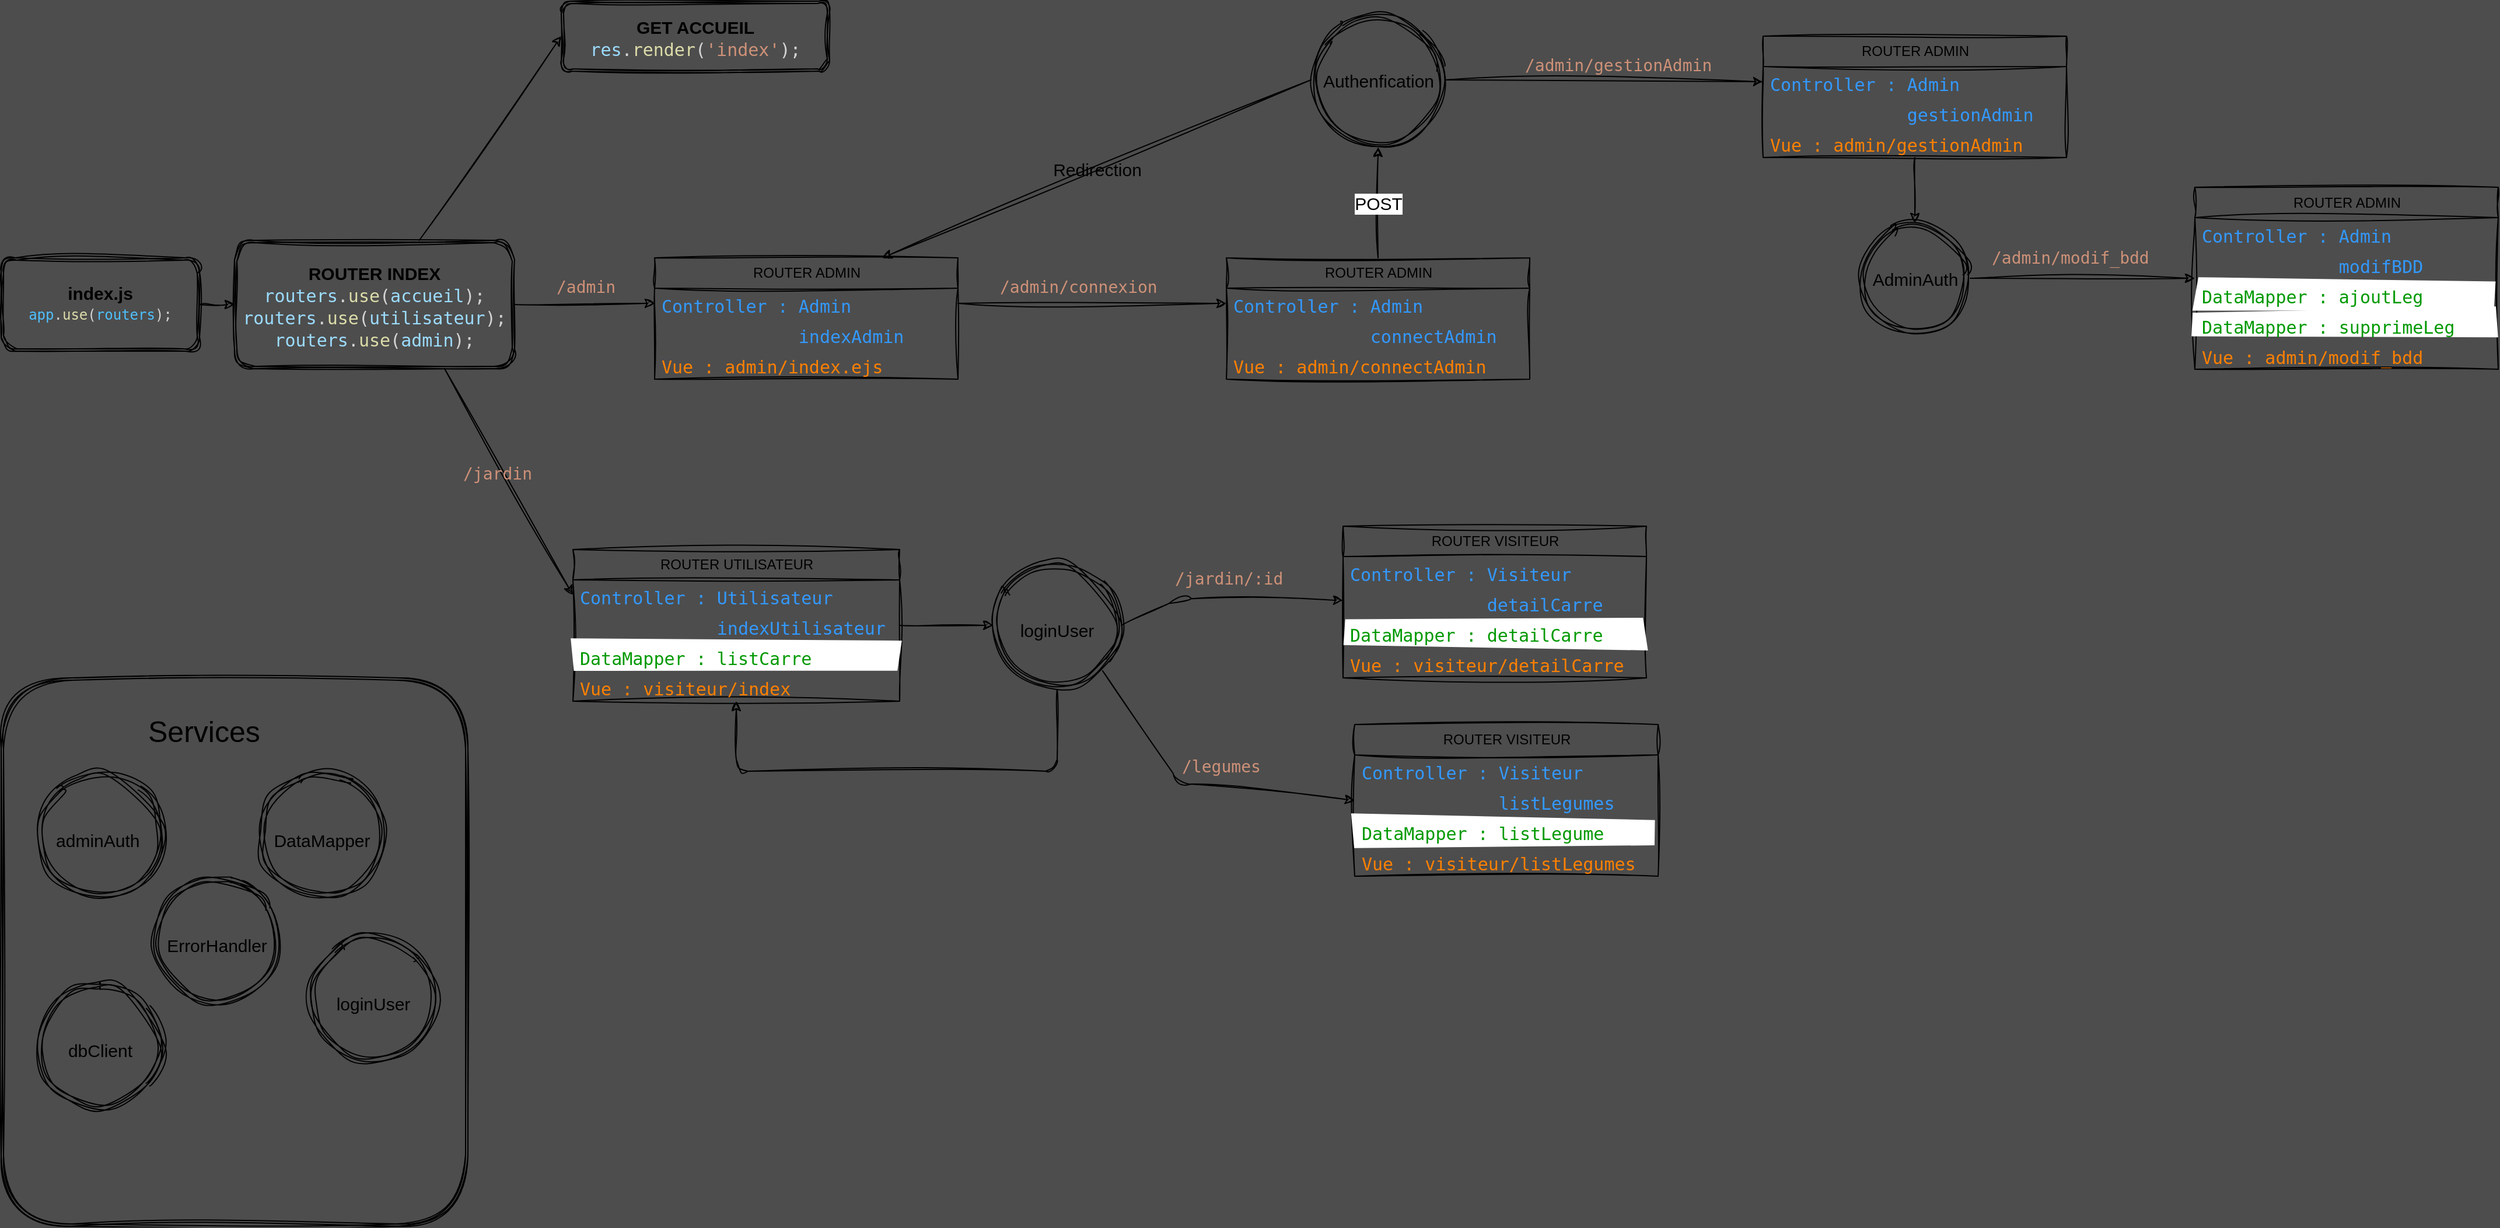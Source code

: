 <mxfile>
    <diagram id="4n1vWl9rmutB6p-SJHLe" name="Page-1">
        <mxGraphModel dx="1169" dy="461" grid="1" gridSize="10" guides="1" tooltips="1" connect="1" arrows="1" fold="1" page="1" pageScale="1" pageWidth="827" pageHeight="1169" background="#4D4D4D" math="0" shadow="0">
            <root>
                <mxCell id="0"/>
                <mxCell id="1" parent="0"/>
                <mxCell id="2" value="&lt;font size=&quot;1&quot; style=&quot;&quot;&gt;&lt;b style=&quot;font-size: 15px;&quot;&gt;index.js&lt;/b&gt;&lt;/font&gt;&lt;br&gt;&lt;div style=&quot;color: rgb(212, 212, 212); font-family: &amp;quot;Droid Sans Mono&amp;quot;, &amp;quot;monospace&amp;quot;, monospace; line-height: 19px;&quot;&gt;&lt;span style=&quot;color: #4fc1ff;&quot;&gt;app&lt;/span&gt;.&lt;span style=&quot;color: #dcdcaa;&quot;&gt;use&lt;/span&gt;(&lt;span style=&quot;color: #4fc1ff;&quot;&gt;routers&lt;/span&gt;);&lt;/div&gt;" style="shape=ext;double=1;rounded=1;whiteSpace=wrap;html=1;sketch=1;curveFitting=1;jiggle=2;fillColor=none;labelBackgroundColor=none;" parent="1" vertex="1">
                    <mxGeometry x="40" y="280" width="170" height="80" as="geometry"/>
                </mxCell>
                <mxCell id="26" style="edgeStyle=none;html=1;entryX=0;entryY=0.5;entryDx=0;entryDy=0;fontSize=15;sketch=1;curveFitting=1;jiggle=2;" parent="1" source="3" target="5" edge="1">
                    <mxGeometry relative="1" as="geometry"/>
                </mxCell>
                <mxCell id="3" value="&lt;b style=&quot;font-size: 15px;&quot;&gt;&lt;font style=&quot;font-size: 15px;&quot;&gt;ROUTER INDEX&lt;br&gt;&lt;/font&gt;&lt;/b&gt;&lt;div style=&quot;color: rgb(212, 212, 212); font-family: &amp;quot;Droid Sans Mono&amp;quot;, &amp;quot;monospace&amp;quot;, monospace; line-height: 19px; font-size: 15px;&quot;&gt;&lt;div style=&quot;&quot;&gt;&lt;font style=&quot;font-size: 15px;&quot;&gt;&lt;span style=&quot;color: #9cdcfe;&quot;&gt;routers&lt;/span&gt;.&lt;span style=&quot;color: #dcdcaa;&quot;&gt;use&lt;/span&gt;(&lt;span style=&quot;color: #9cdcfe;&quot;&gt;accueil&lt;/span&gt;);&lt;/font&gt;&lt;/div&gt;&lt;div style=&quot;&quot;&gt;&lt;font style=&quot;font-size: 15px;&quot;&gt;&lt;span style=&quot;color: #9cdcfe;&quot;&gt;routers&lt;/span&gt;.&lt;span style=&quot;color: #dcdcaa;&quot;&gt;use&lt;/span&gt;(&lt;span style=&quot;color: #9cdcfe;&quot;&gt;utilisateur&lt;/span&gt;);&lt;/font&gt;&lt;/div&gt;&lt;div style=&quot;&quot;&gt;&lt;font style=&quot;font-size: 15px;&quot;&gt;&lt;span style=&quot;color: rgb(156, 220, 254);&quot;&gt;routers&lt;/span&gt;.&lt;span style=&quot;color: rgb(220, 220, 170);&quot;&gt;use&lt;/span&gt;(&lt;span style=&quot;color: rgb(156, 220, 254);&quot;&gt;admin&lt;/span&gt;);&lt;/font&gt;&lt;/div&gt;&lt;/div&gt;" style="shape=ext;double=1;rounded=1;whiteSpace=wrap;html=1;fontSize=20;sketch=1;curveFitting=1;jiggle=2;fillColor=none;labelBackgroundColor=none;" parent="1" vertex="1">
                    <mxGeometry x="240" y="265" width="240" height="110" as="geometry"/>
                </mxCell>
                <mxCell id="5" value="&lt;b style=&quot;font-size: 15px;&quot;&gt;&lt;font style=&quot;font-size: 15px;&quot;&gt;GET ACCUEIL&lt;br&gt;&lt;/font&gt;&lt;/b&gt;&lt;div style=&quot;color: rgb(212, 212, 212); font-family: &amp;quot;Droid Sans Mono&amp;quot;, &amp;quot;monospace&amp;quot;, monospace; line-height: 19px; font-size: 15px;&quot;&gt;&lt;div style=&quot;line-height: 19px;&quot;&gt;&lt;div style=&quot;&quot;&gt;&lt;span style=&quot;color: rgb(156, 220, 254);&quot;&gt;res&lt;/span&gt;.&lt;span style=&quot;color: rgb(220, 220, 170);&quot;&gt;render&lt;/span&gt;(&lt;span style=&quot;color: rgb(206, 145, 120);&quot;&gt;'index'&lt;/span&gt;);&lt;/div&gt;&lt;/div&gt;&lt;/div&gt;" style="shape=ext;double=1;rounded=1;whiteSpace=wrap;html=1;fontSize=20;sketch=1;curveFitting=1;jiggle=2;fillColor=none;labelBackgroundColor=none;" parent="1" vertex="1">
                    <mxGeometry x="520" y="60" width="230" height="60" as="geometry"/>
                </mxCell>
                <mxCell id="24" value="" style="endArrow=classic;html=1;fontSize=15;exitX=1;exitY=0.5;exitDx=0;exitDy=0;entryX=0;entryY=0.5;entryDx=0;entryDy=0;sketch=1;curveFitting=1;jiggle=2;" parent="1" source="2" target="3" edge="1">
                    <mxGeometry width="50" height="50" relative="1" as="geometry">
                        <mxPoint x="490" y="360" as="sourcePoint"/>
                        <mxPoint x="290" y="320" as="targetPoint"/>
                    </mxGeometry>
                </mxCell>
                <mxCell id="25" value="" style="endArrow=classic;html=1;fontSize=15;entryX=0;entryY=0.5;entryDx=0;entryDy=0;exitX=1;exitY=0.5;exitDx=0;exitDy=0;sketch=1;curveFitting=1;jiggle=2;" parent="1" source="3" target="55" edge="1">
                    <mxGeometry width="50" height="50" relative="1" as="geometry">
                        <mxPoint x="490" y="360" as="sourcePoint"/>
                        <mxPoint x="640" y="320" as="targetPoint"/>
                    </mxGeometry>
                </mxCell>
                <mxCell id="27" value="" style="endArrow=classic;html=1;fontSize=15;entryX=0;entryY=0.5;entryDx=0;entryDy=0;exitX=0.75;exitY=1;exitDx=0;exitDy=0;sketch=1;curveFitting=1;jiggle=2;" parent="1" source="3" target="68" edge="1">
                    <mxGeometry width="50" height="50" relative="1" as="geometry">
                        <mxPoint x="490" y="360" as="sourcePoint"/>
                        <mxPoint x="561" y="570" as="targetPoint"/>
                    </mxGeometry>
                </mxCell>
                <mxCell id="29" value="" style="endArrow=classic;html=1;fontSize=15;exitX=1;exitY=0.5;exitDx=0;exitDy=0;entryX=0;entryY=0.5;entryDx=0;entryDy=0;sketch=1;curveFitting=1;jiggle=2;" parent="1" source="55" target="60" edge="1">
                    <mxGeometry width="50" height="50" relative="1" as="geometry">
                        <mxPoint x="880" y="318.95" as="sourcePoint"/>
                        <mxPoint x="1080" y="318.95" as="targetPoint"/>
                    </mxGeometry>
                </mxCell>
                <mxCell id="31" value="Authenfication" style="ellipse;shape=doubleEllipse;whiteSpace=wrap;html=1;aspect=fixed;rounded=0;shadow=0;sketch=1;fontSize=15;fillColor=none;curveFitting=1;jiggle=2;" parent="1" vertex="1">
                    <mxGeometry x="1162.5" y="70" width="115" height="115" as="geometry"/>
                </mxCell>
                <mxCell id="33" value="" style="endArrow=classic;html=1;fontSize=15;entryX=0.5;entryY=1;entryDx=0;entryDy=0;exitX=0.5;exitY=0;exitDx=0;exitDy=0;sketch=1;curveFitting=1;jiggle=2;" parent="1" source="59" target="31" edge="1">
                    <mxGeometry relative="1" as="geometry">
                        <mxPoint x="1260" y="250" as="sourcePoint"/>
                        <mxPoint x="1570" y="230" as="targetPoint"/>
                    </mxGeometry>
                </mxCell>
                <mxCell id="34" value="POST" style="edgeLabel;resizable=0;html=1;align=center;verticalAlign=middle;rounded=0;shadow=0;sketch=1;fontSize=15;fillColor=none;curveFitting=1;jiggle=2;" parent="33" connectable="0" vertex="1">
                    <mxGeometry relative="1" as="geometry"/>
                </mxCell>
                <mxCell id="37" value="" style="endArrow=classic;html=1;fontSize=15;entryX=0.75;entryY=0;entryDx=0;entryDy=0;exitX=0;exitY=0.5;exitDx=0;exitDy=0;sketch=1;curveFitting=1;jiggle=2;" parent="1" source="31" target="54" edge="1">
                    <mxGeometry relative="1" as="geometry">
                        <mxPoint x="1562.5" y="112.5" as="sourcePoint"/>
                        <mxPoint x="820" y="265" as="targetPoint"/>
                        <Array as="points"/>
                    </mxGeometry>
                </mxCell>
                <mxCell id="38" value="Redirection" style="edgeLabel;resizable=0;html=1;align=center;verticalAlign=middle;rounded=0;shadow=0;sketch=1;fontSize=15;fillColor=none;curveFitting=1;jiggle=2;labelBackgroundColor=none;" parent="37" connectable="0" vertex="1">
                    <mxGeometry relative="1" as="geometry"/>
                </mxCell>
                <mxCell id="39" value="" style="shape=ext;double=1;rounded=1;whiteSpace=wrap;html=1;shadow=0;sketch=1;fontSize=15;fillColor=none;curveFitting=1;jiggle=2;" parent="1" vertex="1">
                    <mxGeometry x="40" y="640" width="400" height="470" as="geometry"/>
                </mxCell>
                <mxCell id="40" value="&lt;font style=&quot;font-size: 25px;&quot;&gt;Services&lt;/font&gt;" style="text;strokeColor=none;fillColor=none;align=left;verticalAlign=middle;spacingLeft=4;spacingRight=4;overflow=hidden;points=[[0,0.5],[1,0.5]];portConstraint=eastwest;rotatable=0;whiteSpace=wrap;html=1;rounded=0;shadow=0;sketch=1;fontSize=15;curveFitting=1;jiggle=2;" parent="1" vertex="1">
                    <mxGeometry x="160" y="660" width="160" height="50" as="geometry"/>
                </mxCell>
                <mxCell id="41" value="&lt;font style=&quot;font-size: 15px;&quot;&gt;adminAuth&amp;nbsp;&lt;/font&gt;" style="ellipse;shape=doubleEllipse;whiteSpace=wrap;html=1;aspect=fixed;rounded=0;shadow=0;sketch=1;fontSize=25;fillColor=none;curveFitting=1;jiggle=2;" parent="1" vertex="1">
                    <mxGeometry x="70" y="720" width="110" height="110" as="geometry"/>
                </mxCell>
                <mxCell id="43" value="" style="endArrow=classic;html=1;fontSize=15;exitX=1;exitY=0.5;exitDx=0;exitDy=0;entryX=0;entryY=0.5;entryDx=0;entryDy=0;sketch=1;curveFitting=1;jiggle=2;" parent="1" source="31" target="64" edge="1">
                    <mxGeometry width="50" height="50" relative="1" as="geometry">
                        <mxPoint x="1880" y="210" as="sourcePoint"/>
                        <mxPoint x="1550" y="127.5" as="targetPoint"/>
                    </mxGeometry>
                </mxCell>
                <mxCell id="46" value="&lt;div style=&quot;color: rgb(212, 212, 212); font-family: &amp;quot;Droid Sans Mono&amp;quot;, &amp;quot;monospace&amp;quot;, monospace; font-size: 14px; line-height: 19px;&quot;&gt;&lt;span style=&quot;color: #ce9178;&quot;&gt;/jardin/:id&lt;/span&gt;&lt;/div&gt;" style="text;strokeColor=none;fillColor=none;align=left;verticalAlign=middle;spacingLeft=4;spacingRight=4;overflow=hidden;points=[[0,0.5],[1,0.5]];portConstraint=eastwest;rotatable=0;whiteSpace=wrap;html=1;rounded=0;shadow=0;sketch=1;fontSize=15;fontColor=#F0F0F0;curveFitting=1;jiggle=2;labelBackgroundColor=none;" parent="1" vertex="1">
                    <mxGeometry x="1040" y="540" width="110" height="30" as="geometry"/>
                </mxCell>
                <mxCell id="47" value="&lt;div style=&quot;color: rgb(212, 212, 212); font-family: &amp;quot;Droid Sans Mono&amp;quot;, &amp;quot;monospace&amp;quot;, monospace; font-size: 14px; line-height: 19px;&quot;&gt;&lt;span style=&quot;color: #ce9178;&quot;&gt;/admin&lt;/span&gt;&lt;/div&gt;" style="text;strokeColor=none;fillColor=none;align=left;verticalAlign=middle;spacingLeft=4;spacingRight=4;overflow=hidden;points=[[0,0.5],[1,0.5]];portConstraint=eastwest;rotatable=0;whiteSpace=wrap;html=1;rounded=0;shadow=0;sketch=1;fontSize=15;fontColor=#F0F0F0;curveFitting=1;jiggle=2;labelBackgroundColor=none;" parent="1" vertex="1">
                    <mxGeometry x="510" y="290" width="110" height="30" as="geometry"/>
                </mxCell>
                <mxCell id="48" value="&lt;div style=&quot;color: rgb(212, 212, 212); font-family: &amp;quot;Droid Sans Mono&amp;quot;, &amp;quot;monospace&amp;quot;, monospace; font-size: 14px; line-height: 19px;&quot;&gt;&lt;span style=&quot;color: #ce9178;&quot;&gt;/jardin&lt;/span&gt;&lt;/div&gt;" style="text;strokeColor=none;fillColor=none;align=left;verticalAlign=middle;spacingLeft=4;spacingRight=4;overflow=hidden;points=[[0,0.5],[1,0.5]];portConstraint=eastwest;rotatable=0;whiteSpace=wrap;html=1;rounded=0;shadow=0;sketch=1;fontSize=15;fontColor=#F0F0F0;curveFitting=1;jiggle=2;labelBackgroundColor=none;" parent="1" vertex="1">
                    <mxGeometry x="430" y="450" width="110" height="30" as="geometry"/>
                </mxCell>
                <mxCell id="49" value="&lt;div style=&quot;color: rgb(212, 212, 212); font-family: &amp;quot;Droid Sans Mono&amp;quot;, &amp;quot;monospace&amp;quot;, monospace; font-size: 14px; line-height: 19px;&quot;&gt;&lt;span style=&quot;color: #ce9178;&quot;&gt;/admin/connexion&lt;/span&gt;&lt;/div&gt;" style="text;strokeColor=none;fillColor=none;align=left;verticalAlign=middle;spacingLeft=4;spacingRight=4;overflow=hidden;points=[[0,0.5],[1,0.5]];portConstraint=eastwest;rotatable=0;whiteSpace=wrap;html=1;rounded=0;shadow=0;sketch=1;fontSize=15;fontColor=#F0F0F0;curveFitting=1;jiggle=2;labelBackgroundColor=none;" parent="1" vertex="1">
                    <mxGeometry x="890" y="290" width="160" height="30" as="geometry"/>
                </mxCell>
                <mxCell id="50" value="&lt;div style=&quot;color: rgb(212, 212, 212); font-family: &amp;quot;Droid Sans Mono&amp;quot;, &amp;quot;monospace&amp;quot;, monospace; font-size: 14px; line-height: 19px;&quot;&gt;&lt;span style=&quot;color: #ce9178;&quot;&gt;/admin/gestionAdmin&lt;/span&gt;&lt;/div&gt;" style="text;strokeColor=none;fillColor=none;align=left;verticalAlign=middle;spacingLeft=4;spacingRight=4;overflow=hidden;points=[[0,0.5],[1,0.5]];portConstraint=eastwest;rotatable=0;whiteSpace=wrap;html=1;rounded=0;shadow=0;sketch=1;fontSize=15;fontColor=#F0F0F0;curveFitting=1;jiggle=2;labelBackgroundColor=none;" parent="1" vertex="1">
                    <mxGeometry x="1340" y="100" width="180" height="30" as="geometry"/>
                </mxCell>
                <mxCell id="51" value="&lt;div style=&quot;color: rgb(212, 212, 212); font-family: &amp;quot;Droid Sans Mono&amp;quot;, &amp;quot;monospace&amp;quot;, monospace; font-weight: normal; font-size: 14px; line-height: 19px;&quot;&gt;&lt;div&gt;&lt;span style=&quot;color: #ce9178;&quot;&gt;/legumes&lt;/span&gt;&lt;/div&gt;&lt;/div&gt;" style="text;whiteSpace=wrap;html=1;fontSize=15;fontColor=#F0F0F0;sketch=1;curveFitting=1;jiggle=2;labelBackgroundColor=none;" parent="1" vertex="1">
                    <mxGeometry x="1050" y="700" width="100" height="40" as="geometry"/>
                </mxCell>
                <mxCell id="54" value="ROUTER ADMIN" style="swimlane;fontStyle=0;childLayout=stackLayout;horizontal=1;startSize=26;fillColor=none;horizontalStack=0;resizeParent=1;resizeParentMax=0;resizeLast=0;collapsible=1;marginBottom=0;html=1;fontFamily=Helvetica;sketch=1;curveFitting=1;jiggle=2;labelBackgroundColor=none;" parent="1" vertex="1">
                    <mxGeometry x="600" y="280" width="260" height="104" as="geometry"/>
                </mxCell>
                <mxCell id="55" value="&lt;span style=&quot;color: rgb(51, 153, 255); font-family: &amp;quot;Droid Sans Mono&amp;quot;, &amp;quot;monospace&amp;quot;, monospace; font-size: 15px; text-align: center;&quot;&gt;Controller : Admin&lt;/span&gt;" style="text;strokeColor=none;fillColor=none;align=left;verticalAlign=top;spacingLeft=4;spacingRight=4;overflow=hidden;rotatable=0;points=[[0,0.5],[1,0.5]];portConstraint=eastwest;whiteSpace=wrap;html=1;fontFamily=Helvetica;sketch=1;curveFitting=1;jiggle=2;labelBackgroundColor=none;" parent="54" vertex="1">
                    <mxGeometry y="26" width="260" height="26" as="geometry"/>
                </mxCell>
                <mxCell id="58" value="&lt;span style=&quot;color: rgb(51, 153, 255); font-family: &amp;quot;Droid Sans Mono&amp;quot;, &amp;quot;monospace&amp;quot;, monospace; font-size: 15px; font-style: normal; font-variant-ligatures: normal; font-variant-caps: normal; font-weight: 400; letter-spacing: normal; orphans: 2; text-align: center; text-indent: 0px; text-transform: none; widows: 2; word-spacing: 0px; -webkit-text-stroke-width: 0px; text-decoration-thickness: initial; text-decoration-style: initial; text-decoration-color: initial; float: none; display: inline !important;&quot;&gt;&lt;span style=&quot;white-space: pre;&quot;&gt;&#9;&lt;/span&gt;&amp;nbsp; &amp;nbsp; &amp;nbsp;indexAdmin&lt;/span&gt;" style="text;strokeColor=none;fillColor=none;align=left;verticalAlign=top;spacingLeft=4;spacingRight=4;overflow=hidden;rotatable=0;points=[[0,0.5],[1,0.5]];portConstraint=eastwest;whiteSpace=wrap;html=1;fontFamily=Helvetica;sketch=1;curveFitting=1;jiggle=2;labelBackgroundColor=none;" parent="54" vertex="1">
                    <mxGeometry y="52" width="260" height="26" as="geometry"/>
                </mxCell>
                <mxCell id="56" value="&lt;span style=&quot;color: rgb(255, 128, 0); font-family: &amp;quot;Droid Sans Mono&amp;quot;, &amp;quot;monospace&amp;quot;, monospace; font-size: 15px; text-align: center;&quot;&gt;Vue : admin/index.ejs&lt;/span&gt;" style="text;strokeColor=none;fillColor=none;align=left;verticalAlign=top;spacingLeft=4;spacingRight=4;overflow=hidden;rotatable=0;points=[[0,0.5],[1,0.5]];portConstraint=eastwest;whiteSpace=wrap;html=1;fontFamily=Helvetica;sketch=1;curveFitting=1;jiggle=2;labelBackgroundColor=none;" parent="54" vertex="1">
                    <mxGeometry y="78" width="260" height="26" as="geometry"/>
                </mxCell>
                <mxCell id="59" value="ROUTER ADMIN" style="swimlane;fontStyle=0;childLayout=stackLayout;horizontal=1;startSize=26;fillColor=none;horizontalStack=0;resizeParent=1;resizeParentMax=0;resizeLast=0;collapsible=1;marginBottom=0;html=1;fontFamily=Helvetica;sketch=1;curveFitting=1;jiggle=2;labelBackgroundColor=none;" parent="1" vertex="1">
                    <mxGeometry x="1090" y="280" width="260" height="104" as="geometry"/>
                </mxCell>
                <mxCell id="60" value="&lt;span style=&quot;color: rgb(51, 153, 255); font-family: &amp;quot;Droid Sans Mono&amp;quot;, &amp;quot;monospace&amp;quot;, monospace; font-size: 15px; text-align: center;&quot;&gt;Controller : Admin&lt;/span&gt;" style="text;strokeColor=none;fillColor=none;align=left;verticalAlign=top;spacingLeft=4;spacingRight=4;overflow=hidden;rotatable=0;points=[[0,0.5],[1,0.5]];portConstraint=eastwest;whiteSpace=wrap;html=1;fontFamily=Helvetica;sketch=1;curveFitting=1;jiggle=2;labelBackgroundColor=none;" parent="59" vertex="1">
                    <mxGeometry y="26" width="260" height="26" as="geometry"/>
                </mxCell>
                <mxCell id="61" value="&lt;span style=&quot;color: rgb(51, 153, 255); font-family: &amp;quot;Droid Sans Mono&amp;quot;, &amp;quot;monospace&amp;quot;, monospace; font-size: 15px; font-style: normal; font-variant-ligatures: normal; font-variant-caps: normal; font-weight: 400; letter-spacing: normal; orphans: 2; text-align: center; text-indent: 0px; text-transform: none; widows: 2; word-spacing: 0px; -webkit-text-stroke-width: 0px; text-decoration-thickness: initial; text-decoration-style: initial; text-decoration-color: initial; float: none; display: inline !important;&quot;&gt;&lt;span style=&quot;white-space: pre;&quot;&gt;&#9;&lt;/span&gt;&amp;nbsp; &amp;nbsp; &amp;nbsp;connectAdmin&lt;/span&gt;" style="text;strokeColor=none;fillColor=none;align=left;verticalAlign=top;spacingLeft=4;spacingRight=4;overflow=hidden;rotatable=0;points=[[0,0.5],[1,0.5]];portConstraint=eastwest;whiteSpace=wrap;html=1;fontFamily=Helvetica;sketch=1;curveFitting=1;jiggle=2;labelBackgroundColor=none;" parent="59" vertex="1">
                    <mxGeometry y="52" width="260" height="26" as="geometry"/>
                </mxCell>
                <mxCell id="62" value="&lt;span style=&quot;color: rgb(255, 128, 0); font-family: &amp;quot;Droid Sans Mono&amp;quot;, &amp;quot;monospace&amp;quot;, monospace; font-size: 15px; text-align: center;&quot;&gt;Vue : admin/connectAdmin&lt;/span&gt;" style="text;strokeColor=none;fillColor=none;align=left;verticalAlign=top;spacingLeft=4;spacingRight=4;overflow=hidden;rotatable=0;points=[[0,0.5],[1,0.5]];portConstraint=eastwest;whiteSpace=wrap;html=1;fontFamily=Helvetica;sketch=1;curveFitting=1;jiggle=2;labelBackgroundColor=none;" parent="59" vertex="1">
                    <mxGeometry y="78" width="260" height="26" as="geometry"/>
                </mxCell>
                <mxCell id="63" value="ROUTER ADMIN" style="swimlane;fontStyle=0;childLayout=stackLayout;horizontal=1;startSize=26;fillColor=none;horizontalStack=0;resizeParent=1;resizeParentMax=0;resizeLast=0;collapsible=1;marginBottom=0;html=1;fontFamily=Helvetica;sketch=1;curveFitting=1;jiggle=2;" parent="1" vertex="1">
                    <mxGeometry x="1550" y="90" width="260" height="104" as="geometry">
                        <mxRectangle x="1530" y="90" width="130" height="30" as="alternateBounds"/>
                    </mxGeometry>
                </mxCell>
                <mxCell id="64" value="&lt;span style=&quot;color: rgb(51, 153, 255); font-family: &amp;quot;Droid Sans Mono&amp;quot;, &amp;quot;monospace&amp;quot;, monospace; font-size: 15px; text-align: center;&quot;&gt;Controller : Admin&lt;/span&gt;" style="text;strokeColor=none;fillColor=none;align=left;verticalAlign=top;spacingLeft=4;spacingRight=4;overflow=hidden;rotatable=0;points=[[0,0.5],[1,0.5]];portConstraint=eastwest;whiteSpace=wrap;html=1;fontFamily=Helvetica;sketch=1;curveFitting=1;jiggle=2;labelBackgroundColor=none;" parent="63" vertex="1">
                    <mxGeometry y="26" width="260" height="26" as="geometry"/>
                </mxCell>
                <mxCell id="65" value="&lt;span style=&quot;color: rgb(51, 153, 255); font-family: &amp;quot;Droid Sans Mono&amp;quot;, &amp;quot;monospace&amp;quot;, monospace; font-size: 15px; font-style: normal; font-variant-ligatures: normal; font-variant-caps: normal; font-weight: 400; letter-spacing: normal; orphans: 2; text-align: center; text-indent: 0px; text-transform: none; widows: 2; word-spacing: 0px; -webkit-text-stroke-width: 0px; text-decoration-thickness: initial; text-decoration-style: initial; text-decoration-color: initial; float: none; display: inline !important;&quot;&gt;&lt;span style=&quot;white-space: pre;&quot;&gt;&#9;&lt;/span&gt;&amp;nbsp; &amp;nbsp; &amp;nbsp;gestionAdmin&lt;/span&gt;" style="text;strokeColor=none;fillColor=none;align=left;verticalAlign=top;spacingLeft=4;spacingRight=4;overflow=hidden;rotatable=0;points=[[0,0.5],[1,0.5]];portConstraint=eastwest;whiteSpace=wrap;html=1;fontFamily=Helvetica;sketch=1;curveFitting=1;jiggle=2;labelBackgroundColor=none;" parent="63" vertex="1">
                    <mxGeometry y="52" width="260" height="26" as="geometry"/>
                </mxCell>
                <mxCell id="66" value="&lt;span style=&quot;color: rgb(255, 128, 0); font-family: &amp;quot;Droid Sans Mono&amp;quot;, &amp;quot;monospace&amp;quot;, monospace; font-size: 15px; text-align: center;&quot;&gt;Vue : admin/gestionAdmin&lt;/span&gt;" style="text;strokeColor=none;fillColor=none;align=left;verticalAlign=top;spacingLeft=4;spacingRight=4;overflow=hidden;rotatable=0;points=[[0,0.5],[1,0.5]];portConstraint=eastwest;whiteSpace=wrap;html=1;fontFamily=Helvetica;sketch=1;curveFitting=1;jiggle=2;labelBackgroundColor=none;" parent="63" vertex="1">
                    <mxGeometry y="78" width="260" height="26" as="geometry"/>
                </mxCell>
                <mxCell id="67" value="ROUTER UTILISATEUR" style="swimlane;fontStyle=0;childLayout=stackLayout;horizontal=1;startSize=26;fillColor=none;horizontalStack=0;resizeParent=1;resizeParentMax=0;resizeLast=0;collapsible=1;marginBottom=0;html=1;fontFamily=Helvetica;sketch=1;curveFitting=1;jiggle=2;labelBackgroundColor=none;" parent="1" vertex="1">
                    <mxGeometry x="530" y="530" width="280" height="130" as="geometry"/>
                </mxCell>
                <mxCell id="68" value="&lt;span style=&quot;color: rgb(51, 153, 255); font-family: &amp;quot;Droid Sans Mono&amp;quot;, &amp;quot;monospace&amp;quot;, monospace; font-size: 15px; text-align: center;&quot;&gt;Controller : Utilisateur&lt;/span&gt;" style="text;strokeColor=none;fillColor=none;align=left;verticalAlign=top;spacingLeft=4;spacingRight=4;overflow=hidden;rotatable=0;points=[[0,0.5],[1,0.5]];portConstraint=eastwest;whiteSpace=wrap;html=1;fontFamily=Helvetica;sketch=1;curveFitting=1;jiggle=2;labelBackgroundColor=none;" parent="67" vertex="1">
                    <mxGeometry y="26" width="280" height="26" as="geometry"/>
                </mxCell>
                <mxCell id="69" value="&lt;span style=&quot;color: rgb(51, 153, 255); font-family: &amp;quot;Droid Sans Mono&amp;quot;, &amp;quot;monospace&amp;quot;, monospace; font-size: 15px; font-style: normal; font-variant-ligatures: normal; font-variant-caps: normal; font-weight: 400; letter-spacing: normal; orphans: 2; text-align: center; text-indent: 0px; text-transform: none; widows: 2; word-spacing: 0px; -webkit-text-stroke-width: 0px; text-decoration-thickness: initial; text-decoration-style: initial; text-decoration-color: initial; float: none; display: inline !important;&quot;&gt;&lt;span style=&quot;white-space: pre;&quot;&gt;&#9;&lt;/span&gt;&amp;nbsp; &amp;nbsp; &amp;nbsp;indexUtilisateur&lt;br&gt;&lt;/span&gt;" style="text;strokeColor=none;fillColor=none;align=left;verticalAlign=top;spacingLeft=4;spacingRight=4;overflow=hidden;rotatable=0;points=[[0,0.5],[1,0.5]];portConstraint=eastwest;whiteSpace=wrap;html=1;fontFamily=Helvetica;sketch=1;curveFitting=1;jiggle=2;labelBackgroundColor=none;" parent="67" vertex="1">
                    <mxGeometry y="52" width="280" height="26" as="geometry"/>
                </mxCell>
                <mxCell id="83" value="&lt;span style=&quot;font-family: &amp;quot;Droid Sans Mono&amp;quot;, &amp;quot;monospace&amp;quot;, monospace; font-size: 15px; text-align: center;&quot;&gt;DataMapper : listCarre&lt;/span&gt;" style="text;align=left;verticalAlign=top;spacingLeft=4;spacingRight=4;overflow=hidden;rotatable=0;points=[[0,0.5],[1,0.5]];portConstraint=eastwest;whiteSpace=wrap;html=1;fontFamily=Helvetica;fillColor=default;fontColor=#009900;sketch=1;curveFitting=1;jiggle=2;labelBackgroundColor=none;" parent="67" vertex="1">
                    <mxGeometry y="78" width="280" height="26" as="geometry"/>
                </mxCell>
                <mxCell id="70" value="&lt;span style=&quot;color: rgb(255, 128, 0); font-family: &amp;quot;Droid Sans Mono&amp;quot;, &amp;quot;monospace&amp;quot;, monospace; font-size: 15px; text-align: center;&quot;&gt;Vue : visiteur/index&lt;/span&gt;" style="text;strokeColor=none;fillColor=none;align=left;verticalAlign=top;spacingLeft=4;spacingRight=4;overflow=hidden;rotatable=0;points=[[0,0.5],[1,0.5]];portConstraint=eastwest;whiteSpace=wrap;html=1;fontFamily=Helvetica;sketch=1;curveFitting=1;jiggle=2;labelBackgroundColor=none;" parent="67" vertex="1">
                    <mxGeometry y="104" width="280" height="26" as="geometry"/>
                </mxCell>
                <mxCell id="71" value="ROUTER VISITEUR" style="swimlane;fontStyle=0;childLayout=stackLayout;horizontal=1;startSize=26;fillColor=none;horizontalStack=0;resizeParent=1;resizeParentMax=0;resizeLast=0;collapsible=1;marginBottom=0;html=1;fontFamily=Helvetica;sketch=1;curveFitting=1;jiggle=2;labelBackgroundColor=none;" parent="1" vertex="1">
                    <mxGeometry x="1190" y="510" width="260" height="130" as="geometry"/>
                </mxCell>
                <mxCell id="72" value="&lt;span style=&quot;color: rgb(51, 153, 255); font-family: &amp;quot;Droid Sans Mono&amp;quot;, &amp;quot;monospace&amp;quot;, monospace; font-size: 15px; text-align: center;&quot;&gt;Controller : Visiteur&lt;/span&gt;" style="text;strokeColor=none;fillColor=none;align=left;verticalAlign=top;spacingLeft=4;spacingRight=4;overflow=hidden;rotatable=0;points=[[0,0.5],[1,0.5]];portConstraint=eastwest;whiteSpace=wrap;html=1;fontFamily=Helvetica;sketch=1;curveFitting=1;jiggle=2;labelBackgroundColor=none;" parent="71" vertex="1">
                    <mxGeometry y="26" width="260" height="26" as="geometry"/>
                </mxCell>
                <mxCell id="73" value="&lt;span style=&quot;color: rgb(51, 153, 255); font-family: &amp;quot;Droid Sans Mono&amp;quot;, &amp;quot;monospace&amp;quot;, monospace; font-size: 15px; font-style: normal; font-variant-ligatures: normal; font-variant-caps: normal; font-weight: 400; letter-spacing: normal; orphans: 2; text-align: center; text-indent: 0px; text-transform: none; widows: 2; word-spacing: 0px; -webkit-text-stroke-width: 0px; text-decoration-thickness: initial; text-decoration-style: initial; text-decoration-color: initial; float: none; display: inline !important;&quot;&gt;&lt;span style=&quot;white-space: pre;&quot;&gt;&#9;&lt;/span&gt;&amp;nbsp; &amp;nbsp; &amp;nbsp;detailCarre&lt;/span&gt;" style="text;strokeColor=none;fillColor=none;align=left;verticalAlign=top;spacingLeft=4;spacingRight=4;overflow=hidden;rotatable=0;points=[[0,0.5],[1,0.5]];portConstraint=eastwest;whiteSpace=wrap;html=1;fontFamily=Helvetica;sketch=1;curveFitting=1;jiggle=2;labelBackgroundColor=none;" parent="71" vertex="1">
                    <mxGeometry y="52" width="260" height="26" as="geometry"/>
                </mxCell>
                <mxCell id="100" value="&lt;span style=&quot;font-family: &amp;quot;Droid Sans Mono&amp;quot;, &amp;quot;monospace&amp;quot;, monospace; font-size: 15px; text-align: center;&quot;&gt;DataMapper : detailCarre&lt;/span&gt;&lt;span style=&quot;color: rgba(0, 0, 0, 0); font-family: monospace; font-size: 0px;&quot;&gt;%3CmxGraphModel%3E%3Croot%3E%3CmxCell%20id%3D%220%22%2F%3E%3CmxCell%20id%3D%221%22%20parent%3D%220%22%2F%3E%3CmxCell%20id%3D%222%22%20value%3D%22%26lt%3Bspan%20style%3D%26quot%3Bfont-family%3A%20%26amp%3Bquot%3BDroid%20Sans%20Mono%26amp%3Bquot%3B%2C%20%26amp%3Bquot%3Bmonospace%26amp%3Bquot%3B%2C%20monospace%3B%20font-size%3A%2015px%3B%20text-align%3A%20center%3B%20background-color%3A%20rgb(30%2C%2030%2C%2030)%3B%26quot%3B%26gt%3BDataMapper%20%3A%20listCarre%26lt%3B%2Fspan%26gt%3B%22%20style%3D%22text%3Balign%3Dleft%3BverticalAlign%3Dtop%3BspacingLeft%3D4%3BspacingRight%3D4%3Boverflow%3Dhidden%3Brotatable%3D0%3Bpoints%3D%5B%5B0%2C0.5%5D%2C%5B1%2C0.5%5D%5D%3BportConstraint%3Deastwest%3BwhiteSpace%3Dwrap%3Bhtml%3D1%3BfontFamily%3DHelvetica%3BfillColor%3Ddefault%3BfontColor%3D%23009900%3B%22%20vertex%3D%221%22%20parent%3D%221%22%3E%3CmxGeometry%20x%3D%22530%22%20y%3D%22608%22%20width%3D%22280%22%20height%3D%2226%22%20as%3D%22geometry%22%2F%3E%3C%2FmxCell%3E%3C%2Froot%3E%3C%2FmxGraphModel%3E&lt;/span&gt;" style="text;align=left;verticalAlign=top;spacingLeft=4;spacingRight=4;overflow=hidden;rotatable=0;points=[[0,0.5],[1,0.5]];portConstraint=eastwest;whiteSpace=wrap;html=1;fontFamily=Helvetica;fillColor=default;fontColor=#009900;sketch=1;curveFitting=1;jiggle=2;labelBackgroundColor=none;" vertex="1" parent="71">
                    <mxGeometry y="78" width="260" height="26" as="geometry"/>
                </mxCell>
                <mxCell id="74" value="&lt;span style=&quot;color: rgb(255, 128, 0); font-family: &amp;quot;Droid Sans Mono&amp;quot;, &amp;quot;monospace&amp;quot;, monospace; font-size: 15px; text-align: center;&quot;&gt;Vue : visiteur/detailCarre&lt;/span&gt;" style="text;strokeColor=none;fillColor=none;align=left;verticalAlign=top;spacingLeft=4;spacingRight=4;overflow=hidden;rotatable=0;points=[[0,0.5],[1,0.5]];portConstraint=eastwest;whiteSpace=wrap;html=1;fontFamily=Helvetica;sketch=1;curveFitting=1;jiggle=2;labelBackgroundColor=none;" parent="71" vertex="1">
                    <mxGeometry y="104" width="260" height="26" as="geometry"/>
                </mxCell>
                <mxCell id="75" value="ROUTER VISITEUR" style="swimlane;fontStyle=0;childLayout=stackLayout;horizontal=1;startSize=26;fillColor=none;horizontalStack=0;resizeParent=1;resizeParentMax=0;resizeLast=0;collapsible=1;marginBottom=0;html=1;fontFamily=Helvetica;sketch=1;curveFitting=1;jiggle=2;" parent="1" vertex="1">
                    <mxGeometry x="1200" y="680" width="260" height="130" as="geometry"/>
                </mxCell>
                <mxCell id="76" value="&lt;span style=&quot;color: rgb(51, 153, 255); font-family: &amp;quot;Droid Sans Mono&amp;quot;, &amp;quot;monospace&amp;quot;, monospace; font-size: 15px; text-align: center;&quot;&gt;Controller : Visiteur&lt;/span&gt;" style="text;strokeColor=none;fillColor=none;align=left;verticalAlign=top;spacingLeft=4;spacingRight=4;overflow=hidden;rotatable=0;points=[[0,0.5],[1,0.5]];portConstraint=eastwest;whiteSpace=wrap;html=1;fontFamily=Helvetica;sketch=1;curveFitting=1;jiggle=2;labelBackgroundColor=none;" parent="75" vertex="1">
                    <mxGeometry y="26" width="260" height="26" as="geometry"/>
                </mxCell>
                <mxCell id="77" value="&lt;span style=&quot;color: rgb(51, 153, 255); font-family: &amp;quot;Droid Sans Mono&amp;quot;, &amp;quot;monospace&amp;quot;, monospace; font-size: 15px; font-style: normal; font-variant-ligatures: normal; font-variant-caps: normal; font-weight: 400; letter-spacing: normal; orphans: 2; text-align: center; text-indent: 0px; text-transform: none; widows: 2; word-spacing: 0px; -webkit-text-stroke-width: 0px; text-decoration-thickness: initial; text-decoration-style: initial; text-decoration-color: initial; float: none; display: inline !important;&quot;&gt;&lt;span style=&quot;white-space: pre;&quot;&gt;&#9;&lt;/span&gt;&amp;nbsp; &amp;nbsp; &amp;nbsp;listLegumes&lt;/span&gt;" style="text;strokeColor=none;fillColor=none;align=left;verticalAlign=top;spacingLeft=4;spacingRight=4;overflow=hidden;rotatable=0;points=[[0,0.5],[1,0.5]];portConstraint=eastwest;whiteSpace=wrap;html=1;fontFamily=Helvetica;sketch=1;curveFitting=1;jiggle=2;labelBackgroundColor=none;" parent="75" vertex="1">
                    <mxGeometry y="52" width="260" height="26" as="geometry"/>
                </mxCell>
                <mxCell id="101" value="&lt;span style=&quot;font-family: &amp;quot;Droid Sans Mono&amp;quot;, &amp;quot;monospace&amp;quot;, monospace; font-size: 15px; text-align: center;&quot;&gt;DataMapper : listLegume&lt;/span&gt;&lt;span style=&quot;color: rgba(0, 0, 0, 0); font-family: monospace; font-size: 0px;&quot;&gt;%3CmxGraphModel%3E%3Croot%3E%3CmxCell%20id%3D%220%22%2F%3E%3CmxCell%20id%3D%221%22%20parent%3D%220%22%2F%3E%3CmxCell%20id%3D%222%22%20value%3D%22%26lt%3Bspan%20style%3D%26quot%3Bfont-family%3A%20%26amp%3Bquot%3BDroid%20Sans%20Mono%26amp%3Bquot%3B%2C%20%26amp%3Bquot%3Bmonospace%26amp%3Bquot%3B%2C%20monospace%3B%20font-size%3A%2015px%3B%20text-align%3A%20center%3B%20background-color%3A%20rgb(30%2C%2030%2C%2030)%3B%26quot%3B%26gt%3BDataMapper%20%3A%20listCarre%26lt%3B%2Fspan%26gt%3B%22%20style%3D%22text%3Balign%3Dleft%3BverticalAlign%3Dtop%3BspacingLeft%3D4%3BspacingRight%3D4%3Boverflow%3Dhidden%3Brotatable%3D0%3Bpoints%3D%5B%5B0%2C0.5%5D%2C%5B1%2C0.5%5D%5D%3BportConstraint%3Deastwest%3BwhiteSpace%3Dwrap%3Bhtml%3D1%3BfontFamily%3DHelvetica%3BfillColor%3Ddefault%3BfontColor%3D%23009900%3B%22%20vertex%3D%221%22%20parent%3D%221%22%3E%3CmxGeometry%20x%3D%22530%22%20y%3D%22608%22%20width%3D%22280%22%20height%3D%2226%22%20as%3D%22geometry%22%2F%3E%3C%2FmxCell%3E%3C%2Froot%3E%3C%2FmxGraphModel%3E&lt;/span&gt;" style="text;align=left;verticalAlign=top;spacingLeft=4;spacingRight=4;overflow=hidden;rotatable=0;points=[[0,0.5],[1,0.5]];portConstraint=eastwest;whiteSpace=wrap;html=1;fontFamily=Helvetica;fillColor=default;fontColor=#009900;sketch=1;curveFitting=1;jiggle=2;labelBackgroundColor=none;" vertex="1" parent="75">
                    <mxGeometry y="78" width="260" height="26" as="geometry"/>
                </mxCell>
                <mxCell id="78" value="&lt;span style=&quot;color: rgb(255, 128, 0); font-family: &amp;quot;Droid Sans Mono&amp;quot;, &amp;quot;monospace&amp;quot;, monospace; font-size: 15px; text-align: center;&quot;&gt;Vue : visiteur/listLegumes&lt;/span&gt;" style="text;strokeColor=none;fillColor=none;align=left;verticalAlign=top;spacingLeft=4;spacingRight=4;overflow=hidden;rotatable=0;points=[[0,0.5],[1,0.5]];portConstraint=eastwest;whiteSpace=wrap;html=1;fontFamily=Helvetica;sketch=1;curveFitting=1;jiggle=2;labelBackgroundColor=none;" parent="75" vertex="1">
                    <mxGeometry y="104" width="260" height="26" as="geometry"/>
                </mxCell>
                <mxCell id="79" value="&lt;span style=&quot;font-size: 15px;&quot;&gt;DataMapper&lt;/span&gt;" style="ellipse;shape=doubleEllipse;whiteSpace=wrap;html=1;aspect=fixed;rounded=0;shadow=0;sketch=1;fontSize=25;fillColor=none;curveFitting=1;jiggle=2;" parent="1" vertex="1">
                    <mxGeometry x="260" y="720" width="110" height="110" as="geometry"/>
                </mxCell>
                <mxCell id="80" value="&lt;span style=&quot;font-size: 15px;&quot;&gt;dbClient&lt;/span&gt;" style="ellipse;shape=doubleEllipse;whiteSpace=wrap;html=1;aspect=fixed;rounded=0;shadow=0;sketch=1;fontSize=25;fillColor=none;curveFitting=1;jiggle=2;" parent="1" vertex="1">
                    <mxGeometry x="70" y="900" width="110" height="110" as="geometry"/>
                </mxCell>
                <mxCell id="81" value="&lt;span style=&quot;font-size: 15px;&quot;&gt;ErrorHandler&lt;br&gt;&lt;/span&gt;" style="ellipse;shape=doubleEllipse;whiteSpace=wrap;html=1;aspect=fixed;rounded=0;shadow=0;sketch=1;fontSize=25;fillColor=none;curveFitting=1;jiggle=2;" parent="1" vertex="1">
                    <mxGeometry x="170" y="810" width="110" height="110" as="geometry"/>
                </mxCell>
                <mxCell id="84" value="AdminAuth" style="ellipse;shape=doubleEllipse;whiteSpace=wrap;html=1;aspect=fixed;rounded=0;shadow=0;sketch=1;fontSize=15;fillColor=none;curveFitting=1;jiggle=2;" parent="1" vertex="1">
                    <mxGeometry x="1632.5" y="250" width="95" height="95" as="geometry"/>
                </mxCell>
                <mxCell id="86" value="" style="endArrow=classic;html=1;entryX=0.5;entryY=0;entryDx=0;entryDy=0;sketch=1;curveFitting=1;jiggle=2;" parent="1" source="63" target="84" edge="1">
                    <mxGeometry width="50" height="50" relative="1" as="geometry">
                        <mxPoint x="1590" y="230" as="sourcePoint"/>
                        <mxPoint x="1640" y="180" as="targetPoint"/>
                    </mxGeometry>
                </mxCell>
                <mxCell id="87" value="ROUTER ADMIN" style="swimlane;fontStyle=0;childLayout=stackLayout;horizontal=1;startSize=26;fillColor=none;horizontalStack=0;resizeParent=1;resizeParentMax=0;resizeLast=0;collapsible=1;marginBottom=0;html=1;fontFamily=Helvetica;sketch=1;curveFitting=1;jiggle=2;" parent="1" vertex="1">
                    <mxGeometry x="1920" y="219.5" width="260" height="156" as="geometry">
                        <mxRectangle x="1530" y="90" width="130" height="30" as="alternateBounds"/>
                    </mxGeometry>
                </mxCell>
                <mxCell id="88" value="&lt;span style=&quot;color: rgb(51, 153, 255); font-family: &amp;quot;Droid Sans Mono&amp;quot;, &amp;quot;monospace&amp;quot;, monospace; font-size: 15px; text-align: center;&quot;&gt;Controller : Admin&lt;br&gt;&lt;/span&gt;" style="text;strokeColor=none;fillColor=none;align=left;verticalAlign=top;spacingLeft=4;spacingRight=4;overflow=hidden;rotatable=0;points=[[0,0.5],[1,0.5]];portConstraint=eastwest;whiteSpace=wrap;html=1;fontFamily=Helvetica;sketch=1;curveFitting=1;jiggle=2;labelBackgroundColor=none;" parent="87" vertex="1">
                    <mxGeometry y="26" width="260" height="26" as="geometry"/>
                </mxCell>
                <mxCell id="102" value="&lt;span style=&quot;color: rgb(51, 153, 255); font-family: &amp;quot;Droid Sans Mono&amp;quot;, &amp;quot;monospace&amp;quot;, monospace; font-size: 15px; font-style: normal; font-variant-ligatures: normal; font-variant-caps: normal; font-weight: 400; letter-spacing: normal; orphans: 2; text-align: center; text-indent: 0px; text-transform: none; widows: 2; word-spacing: 0px; -webkit-text-stroke-width: 0px; text-decoration-thickness: initial; text-decoration-style: initial; text-decoration-color: initial; float: none; display: inline !important;&quot;&gt;&lt;span style=&quot;white-space: pre;&quot;&gt;&#9;&lt;/span&gt;&amp;nbsp; &amp;nbsp; &amp;nbsp;modifBDD&lt;/span&gt;" style="text;strokeColor=none;fillColor=none;align=left;verticalAlign=top;spacingLeft=4;spacingRight=4;overflow=hidden;rotatable=0;points=[[0,0.5],[1,0.5]];portConstraint=eastwest;whiteSpace=wrap;html=1;fontFamily=Helvetica;sketch=1;curveFitting=1;jiggle=2;labelBackgroundColor=none;" vertex="1" parent="87">
                    <mxGeometry y="52" width="260" height="26" as="geometry"/>
                </mxCell>
                <mxCell id="103" value="&lt;span style=&quot;font-family: &amp;quot;Droid Sans Mono&amp;quot;, &amp;quot;monospace&amp;quot;, monospace; font-size: 15px; text-align: center;&quot;&gt;DataMapper : ajoutLeg&lt;br&gt;&lt;/span&gt;&lt;span style=&quot;color: rgba(0, 0, 0, 0); font-family: monospace; font-size: 0px;&quot;&gt;%3CmxGraphModel%3E%3Croot%3E%3CmxCell%20id%3D%220%22%2F%3E%3CmxCell%20id%3D%221%22%20parent%3D%220%22%2F%3E%3CmxCell%20id%3D%222%22%20value%3D%22%26lt%3Bspan%20style%3D%26quot%3Bfont-family%3A%20%26amp%3Bquot%3BDroid%20Sans%20Mono%26amp%3Bquot%3B%2C%20%26amp%3Bquot%3Bmonospace%26amp%3Bquot%3B%2C%20monospace%3B%20font-size%3A%2015px%3B%20text-align%3A%20center%3B%20background-color%3A%20rgb(30%2C%2030%2C%2030)%3B%26quot%3B%26gt%3BDataMapper%20%3A%20listCarre%26lt%3B%2Fspan%26gt%3B%22%20style%3D%22text%3Balign%3Dleft%3BverticalAlign%3Dtop%3BspacingLeft%3D4%3BspacingRight%3D4%3Boverflow%3Dhidden%3Brotatable%3D0%3Bpoints%3D%5B%5B0%2C0.5%5D%2C%5B1%2C0.5%5D%5D%3BportConstraint%3Deastwest%3BwhiteSpace%3Dwrap%3Bhtml%3D1%3BfontFamily%3DHelvetica%3BfillColor%3Ddefault%3BfontColor%3D%23009900%3B%22%20vertex%3D%221%22%20parent%3D%221%22%3E%3CmxGeometry%20x%3D%22530%22%20y%3D%22608%22%20width%3D%22280%22%20height%3D%2226%22%20as%3D%22geometry%22%2F%3E%3C%2FmxCell%3E%3C%2Froot%3E%3C%2FmxGraphModel%3E&lt;/span&gt;" style="text;align=left;verticalAlign=top;spacingLeft=4;spacingRight=4;overflow=hidden;rotatable=0;points=[[0,0.5],[1,0.5]];portConstraint=eastwest;whiteSpace=wrap;html=1;fontFamily=Helvetica;fillColor=default;fontColor=#009900;sketch=1;curveFitting=1;jiggle=2;labelBackgroundColor=none;" vertex="1" parent="87">
                    <mxGeometry y="78" width="260" height="26" as="geometry"/>
                </mxCell>
                <mxCell id="104" value="&lt;span style=&quot;font-family: &amp;quot;Droid Sans Mono&amp;quot;, &amp;quot;monospace&amp;quot;, monospace; font-size: 15px; text-align: center;&quot;&gt;DataMapper : supprimeLeg&lt;/span&gt;&lt;span style=&quot;color: rgba(0, 0, 0, 0); font-family: monospace; font-size: 0px;&quot;&gt;%3CmxGraphModel%3E%3Croot%3E%3CmxCell%20id%3D%220%22%2F%3E%3CmxCell%20id%3D%221%22%20parent%3D%220%22%2F%3E%3CmxCell%20id%3D%222%22%20value%3D%22%26lt%3Bspan%20style%3D%26quot%3Bfont-family%3A%20%26amp%3Bquot%3BDroid%20Sans%20Mono%26amp%3Bquot%3B%2C%20%26amp%3Bquot%3Bmonospace%26amp%3Bquot%3B%2C%20monospace%3B%20font-size%3A%2015px%3B%20text-align%3A%20center%3B%20background-color%3A%20rgb(30%2C%2030%2C%2030)%3B%26quot%3B%26gt%3BDataMapper%20%3A%20listCarre%26lt%3B%2Fspan%26gt%3B%22%20style%3D%22text%3Balign%3Dleft%3BverticalAlign%3Dtop%3BspacingLeft%3D4%3BspacingRight%3D4%3Boverflow%3Dhidden%3Brotatable%3D0%3Bpoints%3D%5B%5B0%2C0.5%5D%2C%5B1%2C0.5%5D%5D%3BportConstraint%3Deastwest%3BwhiteSpace%3Dwrap%3Bhtml%3D1%3BfontFamily%3DHelvetica%3BfillColor%3Ddefault%3BfontColor%3D%23009900%3B%22%20vertex%3D%221%22%20parent%3D%221%22%3E%3CmxGeometry%20x%3D%22530%22%20y%3D%22608%22%20width%3D%22280%22%20height%3D%2226%22%20as%3D%22geometry%22%2F%3E%3C%2FmxCell%3E%3C%2Froot%3E%3C%2FmxGraphModel%3E&lt;/span&gt;" style="text;align=left;verticalAlign=top;spacingLeft=4;spacingRight=4;overflow=hidden;rotatable=0;points=[[0,0.5],[1,0.5]];portConstraint=eastwest;whiteSpace=wrap;html=1;fontFamily=Helvetica;fillColor=default;fontColor=#009900;sketch=1;curveFitting=1;jiggle=2;labelBackgroundColor=none;" vertex="1" parent="87">
                    <mxGeometry y="104" width="260" height="26" as="geometry"/>
                </mxCell>
                <mxCell id="90" value="&lt;div style=&quot;text-align: center;&quot;&gt;&lt;font face=&quot;Droid Sans Mono, monospace, monospace&quot; color=&quot;#ff8000&quot;&gt;&lt;span style=&quot;font-size: 15px;&quot;&gt;Vue : admin/modif_bdd&lt;/span&gt;&lt;/font&gt;&lt;/div&gt;" style="text;strokeColor=none;fillColor=none;align=left;verticalAlign=top;spacingLeft=4;spacingRight=4;overflow=hidden;rotatable=0;points=[[0,0.5],[1,0.5]];portConstraint=eastwest;whiteSpace=wrap;html=1;fontFamily=Helvetica;sketch=1;curveFitting=1;jiggle=2;labelBackgroundColor=none;" parent="87" vertex="1">
                    <mxGeometry y="130" width="260" height="26" as="geometry"/>
                </mxCell>
                <mxCell id="91" value="" style="endArrow=classic;html=1;exitX=1;exitY=0.5;exitDx=0;exitDy=0;sketch=1;curveFitting=1;jiggle=2;" parent="1" source="84" target="87" edge="1">
                    <mxGeometry width="50" height="50" relative="1" as="geometry">
                        <mxPoint x="1590" y="340" as="sourcePoint"/>
                        <mxPoint x="1640" y="290" as="targetPoint"/>
                    </mxGeometry>
                </mxCell>
                <mxCell id="92" value="&lt;div style=&quot;color: rgb(212, 212, 212); font-family: &amp;quot;Droid Sans Mono&amp;quot;, &amp;quot;monospace&amp;quot;, monospace; font-size: 14px; line-height: 19px;&quot;&gt;&lt;span style=&quot;color: #ce9178;&quot;&gt;/admin/modif_bdd&lt;/span&gt;&lt;/div&gt;" style="text;strokeColor=none;fillColor=none;align=left;verticalAlign=middle;spacingLeft=4;spacingRight=4;overflow=hidden;points=[[0,0.5],[1,0.5]];portConstraint=eastwest;rotatable=0;whiteSpace=wrap;html=1;rounded=0;shadow=0;sketch=1;fontSize=15;fontColor=#F0F0F0;curveFitting=1;jiggle=2;labelBackgroundColor=none;" parent="1" vertex="1">
                    <mxGeometry x="1740" y="265" width="180" height="30" as="geometry"/>
                </mxCell>
                <mxCell id="93" value="&lt;span style=&quot;font-size: 15px;&quot;&gt;loginUser&lt;br&gt;&lt;/span&gt;" style="ellipse;shape=doubleEllipse;whiteSpace=wrap;html=1;aspect=fixed;rounded=0;shadow=0;sketch=1;fontSize=25;fillColor=none;curveFitting=1;jiggle=2;" vertex="1" parent="1">
                    <mxGeometry x="304" y="860" width="110" height="110" as="geometry"/>
                </mxCell>
                <mxCell id="94" value="&lt;span style=&quot;font-size: 15px;&quot;&gt;loginUser&lt;br&gt;&lt;/span&gt;" style="ellipse;shape=doubleEllipse;whiteSpace=wrap;html=1;aspect=fixed;rounded=0;shadow=0;sketch=1;fontSize=25;fillColor=none;curveFitting=1;jiggle=2;" vertex="1" parent="1">
                    <mxGeometry x="890" y="540" width="110" height="110" as="geometry"/>
                </mxCell>
                <mxCell id="95" value="" style="endArrow=classic;html=1;exitX=1;exitY=0.5;exitDx=0;exitDy=0;entryX=0;entryY=0.5;entryDx=0;entryDy=0;sketch=1;curveFitting=1;jiggle=2;" edge="1" parent="1" source="69" target="94">
                    <mxGeometry width="50" height="50" relative="1" as="geometry">
                        <mxPoint x="960" y="700" as="sourcePoint"/>
                        <mxPoint x="1010" y="650" as="targetPoint"/>
                    </mxGeometry>
                </mxCell>
                <mxCell id="96" value="" style="endArrow=classic;html=1;exitX=0.5;exitY=1;exitDx=0;exitDy=0;sketch=1;curveFitting=1;jiggle=2;" edge="1" parent="1" source="94" target="67">
                    <mxGeometry width="50" height="50" relative="1" as="geometry">
                        <mxPoint x="960" y="700" as="sourcePoint"/>
                        <mxPoint x="1010" y="650" as="targetPoint"/>
                        <Array as="points">
                            <mxPoint x="945" y="720"/>
                            <mxPoint x="670" y="720"/>
                        </Array>
                    </mxGeometry>
                </mxCell>
                <mxCell id="97" value="" style="endArrow=classic;html=1;exitX=1;exitY=0.5;exitDx=0;exitDy=0;sketch=1;curveFitting=1;jiggle=2;" edge="1" parent="1" source="94" target="71">
                    <mxGeometry width="50" height="50" relative="1" as="geometry">
                        <mxPoint x="920" y="590" as="sourcePoint"/>
                        <mxPoint x="970" y="540" as="targetPoint"/>
                        <Array as="points">
                            <mxPoint x="1050" y="572"/>
                        </Array>
                    </mxGeometry>
                </mxCell>
                <mxCell id="98" value="" style="endArrow=classic;html=1;exitX=1;exitY=1;exitDx=0;exitDy=0;entryX=0;entryY=0.5;entryDx=0;entryDy=0;sketch=1;curveFitting=1;jiggle=2;" edge="1" parent="1" source="94" target="77">
                    <mxGeometry width="50" height="50" relative="1" as="geometry">
                        <mxPoint x="920" y="590" as="sourcePoint"/>
                        <mxPoint x="970" y="540" as="targetPoint"/>
                        <Array as="points">
                            <mxPoint x="1050" y="730"/>
                        </Array>
                    </mxGeometry>
                </mxCell>
            </root>
        </mxGraphModel>
    </diagram>
</mxfile>